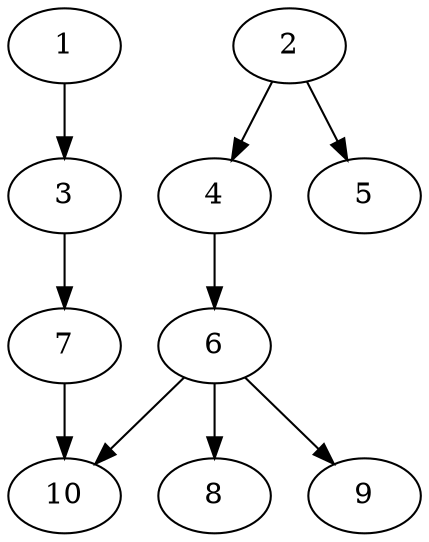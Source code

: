 // DAG automatically generated by daggen at Thu Oct  3 13:58:06 2019
// ./daggen --dot -n 10 --ccr 0.5 --fat 0.5 --regular 0.9 --density 0.7 --mindata 5242880 --maxdata 52428800 
digraph G {
  1 [size="64798720", alpha="0.12", expect_size="32399360"] 
  1 -> 3 [size ="32399360"]
  2 [size="34283520", alpha="0.04", expect_size="17141760"] 
  2 -> 4 [size ="17141760"]
  2 -> 5 [size ="17141760"]
  3 [size="23158784", alpha="0.15", expect_size="11579392"] 
  3 -> 7 [size ="11579392"]
  4 [size="16793600", alpha="0.06", expect_size="8396800"] 
  4 -> 6 [size ="8396800"]
  5 [size="55009280", alpha="0.06", expect_size="27504640"] 
  6 [size="90974208", alpha="0.17", expect_size="45487104"] 
  6 -> 8 [size ="45487104"]
  6 -> 9 [size ="45487104"]
  6 -> 10 [size ="45487104"]
  7 [size="33984512", alpha="0.03", expect_size="16992256"] 
  7 -> 10 [size ="16992256"]
  8 [size="20574208", alpha="0.09", expect_size="10287104"] 
  9 [size="74586112", alpha="0.19", expect_size="37293056"] 
  10 [size="88236032", alpha="0.01", expect_size="44118016"] 
}
